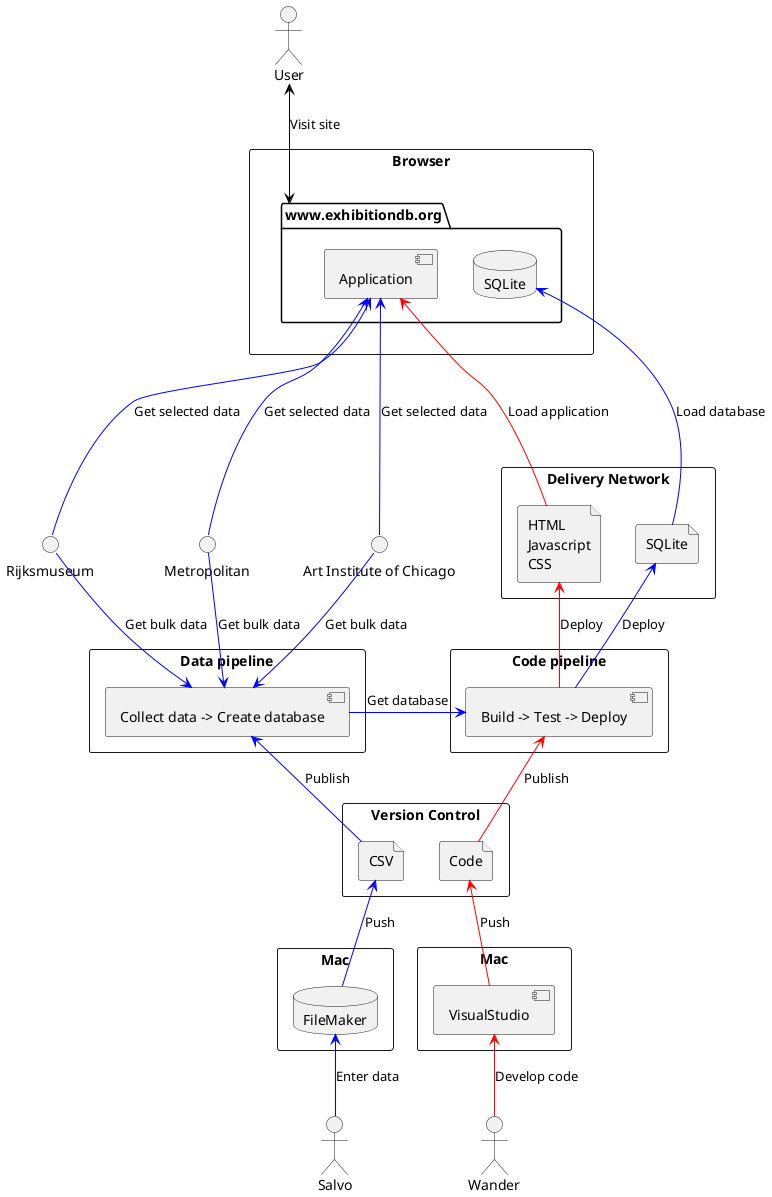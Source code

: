 @startuml Deployment

actor Wander as Developer
actor Salvo as Expert
actor User

rectangle Mac as DeveloperC {
  component VisualStudio
}

rectangle Mac as ExpertC {
  database FileMaker
}

rectangle Browser as UserC {
  package "www.exhibitiondb.org" as Site {
    component Application
    database SQLite as Database
  }
}

interface "Rijksmuseum" as Rijksmuseum
interface "Metropolitan" as Metropolitan
interface "Art Institute of Chicago" as Artic

rectangle "Version Control" as CodeGitHub {
  file CSV
  file Code
}

rectangle "Data pipeline" as DataPipeline {
  component "Collect data -> Create database" as DataGenerator 
}

rectangle "Code pipeline" as CodePipeline {
  component "Build -> Test -> Deploy" as CodeGenerator 
}

rectangle "Delivery Network" as CDN {
  file "HTML\nJavascript\nCSS" as Storage
  file SQLite
}

FileMaker <-[#blue]- Expert : Enter data
VisualStudio <-[#red]- Developer : Develop code
User <-[#black]-> Site : Visit site

Code <-[#red]- VisualStudio : Push
CSV <-[#blue]- FileMaker : Push
Application <-[#red]-- Storage : Load application
Database <-[#blue]-- SQLite : Load database

Storage <-[#red]- CodeGenerator : Deploy
SQLite <-[#blue]- CodeGenerator : Deploy
DataGenerator -[#blue]> CodeGenerator : Get database
CodeGenerator <-[#red]- Code : Publish
DataGenerator <-[#blue]- CSV : Publish

Artic -[#blue]-> DataGenerator : Get bulk data
Application <-[#blue]-- Artic : Get selected data
Metropolitan -[#blue]-> DataGenerator : Get bulk data
Application <-[#blue]-- Metropolitan : Get selected data
Rijksmuseum -[#blue]-> DataGenerator : Get bulk data
Application <-[#blue]-- Rijksmuseum : Get selected data

@enduml

